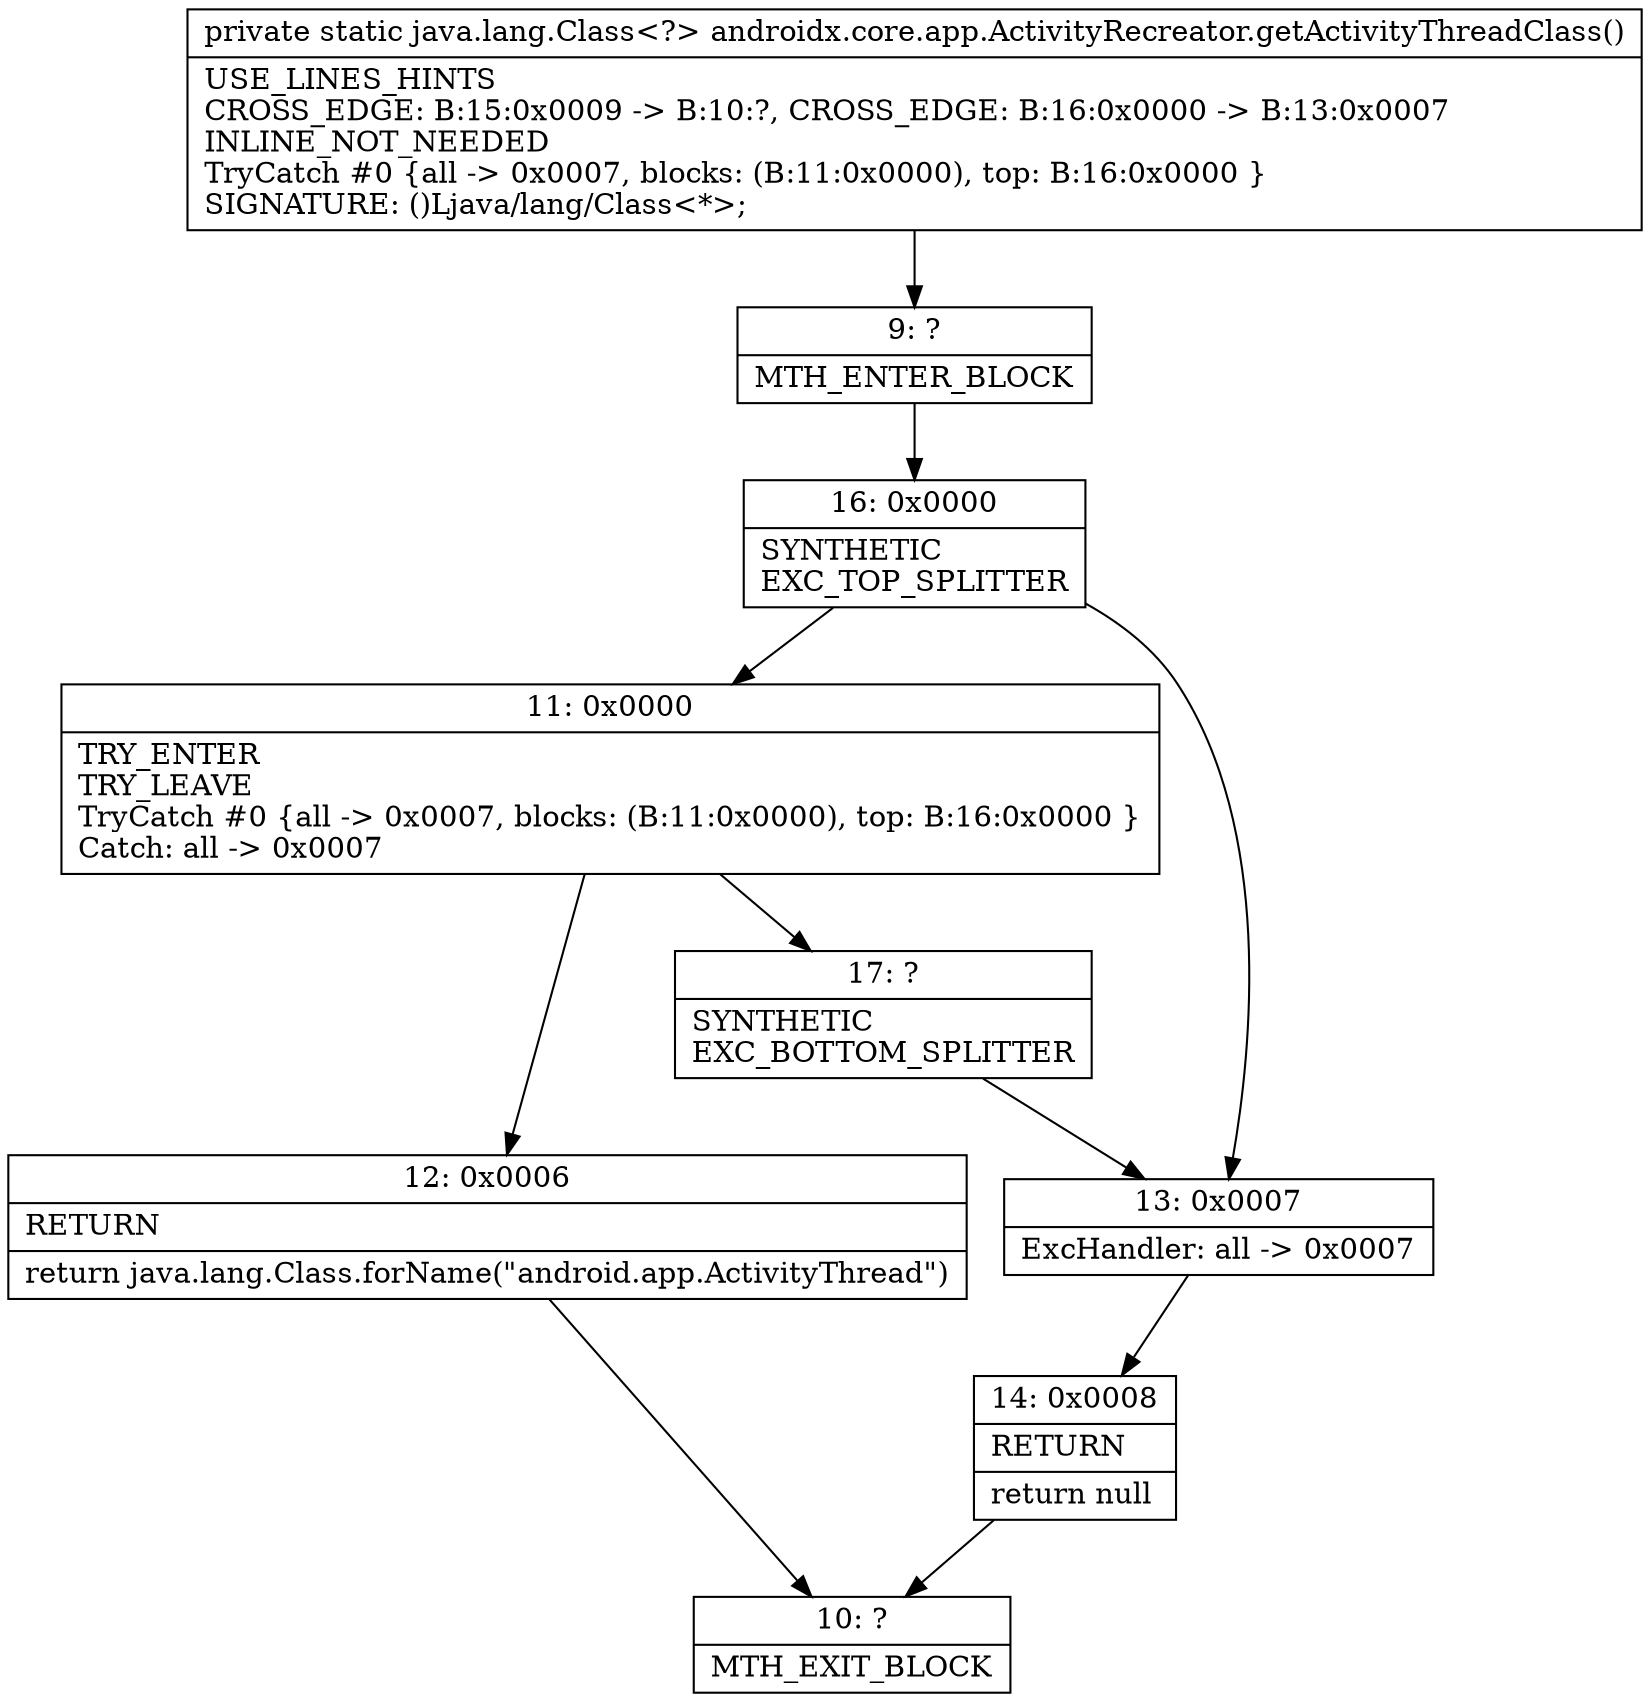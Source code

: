 digraph "CFG forandroidx.core.app.ActivityRecreator.getActivityThreadClass()Ljava\/lang\/Class;" {
Node_9 [shape=record,label="{9\:\ ?|MTH_ENTER_BLOCK\l}"];
Node_16 [shape=record,label="{16\:\ 0x0000|SYNTHETIC\lEXC_TOP_SPLITTER\l}"];
Node_11 [shape=record,label="{11\:\ 0x0000|TRY_ENTER\lTRY_LEAVE\lTryCatch #0 \{all \-\> 0x0007, blocks: (B:11:0x0000), top: B:16:0x0000 \}\lCatch: all \-\> 0x0007\l}"];
Node_12 [shape=record,label="{12\:\ 0x0006|RETURN\l|return java.lang.Class.forName(\"android.app.ActivityThread\")\l}"];
Node_10 [shape=record,label="{10\:\ ?|MTH_EXIT_BLOCK\l}"];
Node_17 [shape=record,label="{17\:\ ?|SYNTHETIC\lEXC_BOTTOM_SPLITTER\l}"];
Node_13 [shape=record,label="{13\:\ 0x0007|ExcHandler: all \-\> 0x0007\l}"];
Node_14 [shape=record,label="{14\:\ 0x0008|RETURN\l|return null\l}"];
MethodNode[shape=record,label="{private static java.lang.Class\<?\> androidx.core.app.ActivityRecreator.getActivityThreadClass()  | USE_LINES_HINTS\lCROSS_EDGE: B:15:0x0009 \-\> B:10:?, CROSS_EDGE: B:16:0x0000 \-\> B:13:0x0007\lINLINE_NOT_NEEDED\lTryCatch #0 \{all \-\> 0x0007, blocks: (B:11:0x0000), top: B:16:0x0000 \}\lSIGNATURE: ()Ljava\/lang\/Class\<*\>;\l}"];
MethodNode -> Node_9;Node_9 -> Node_16;
Node_16 -> Node_11;
Node_16 -> Node_13;
Node_11 -> Node_12;
Node_11 -> Node_17;
Node_12 -> Node_10;
Node_17 -> Node_13;
Node_13 -> Node_14;
Node_14 -> Node_10;
}

